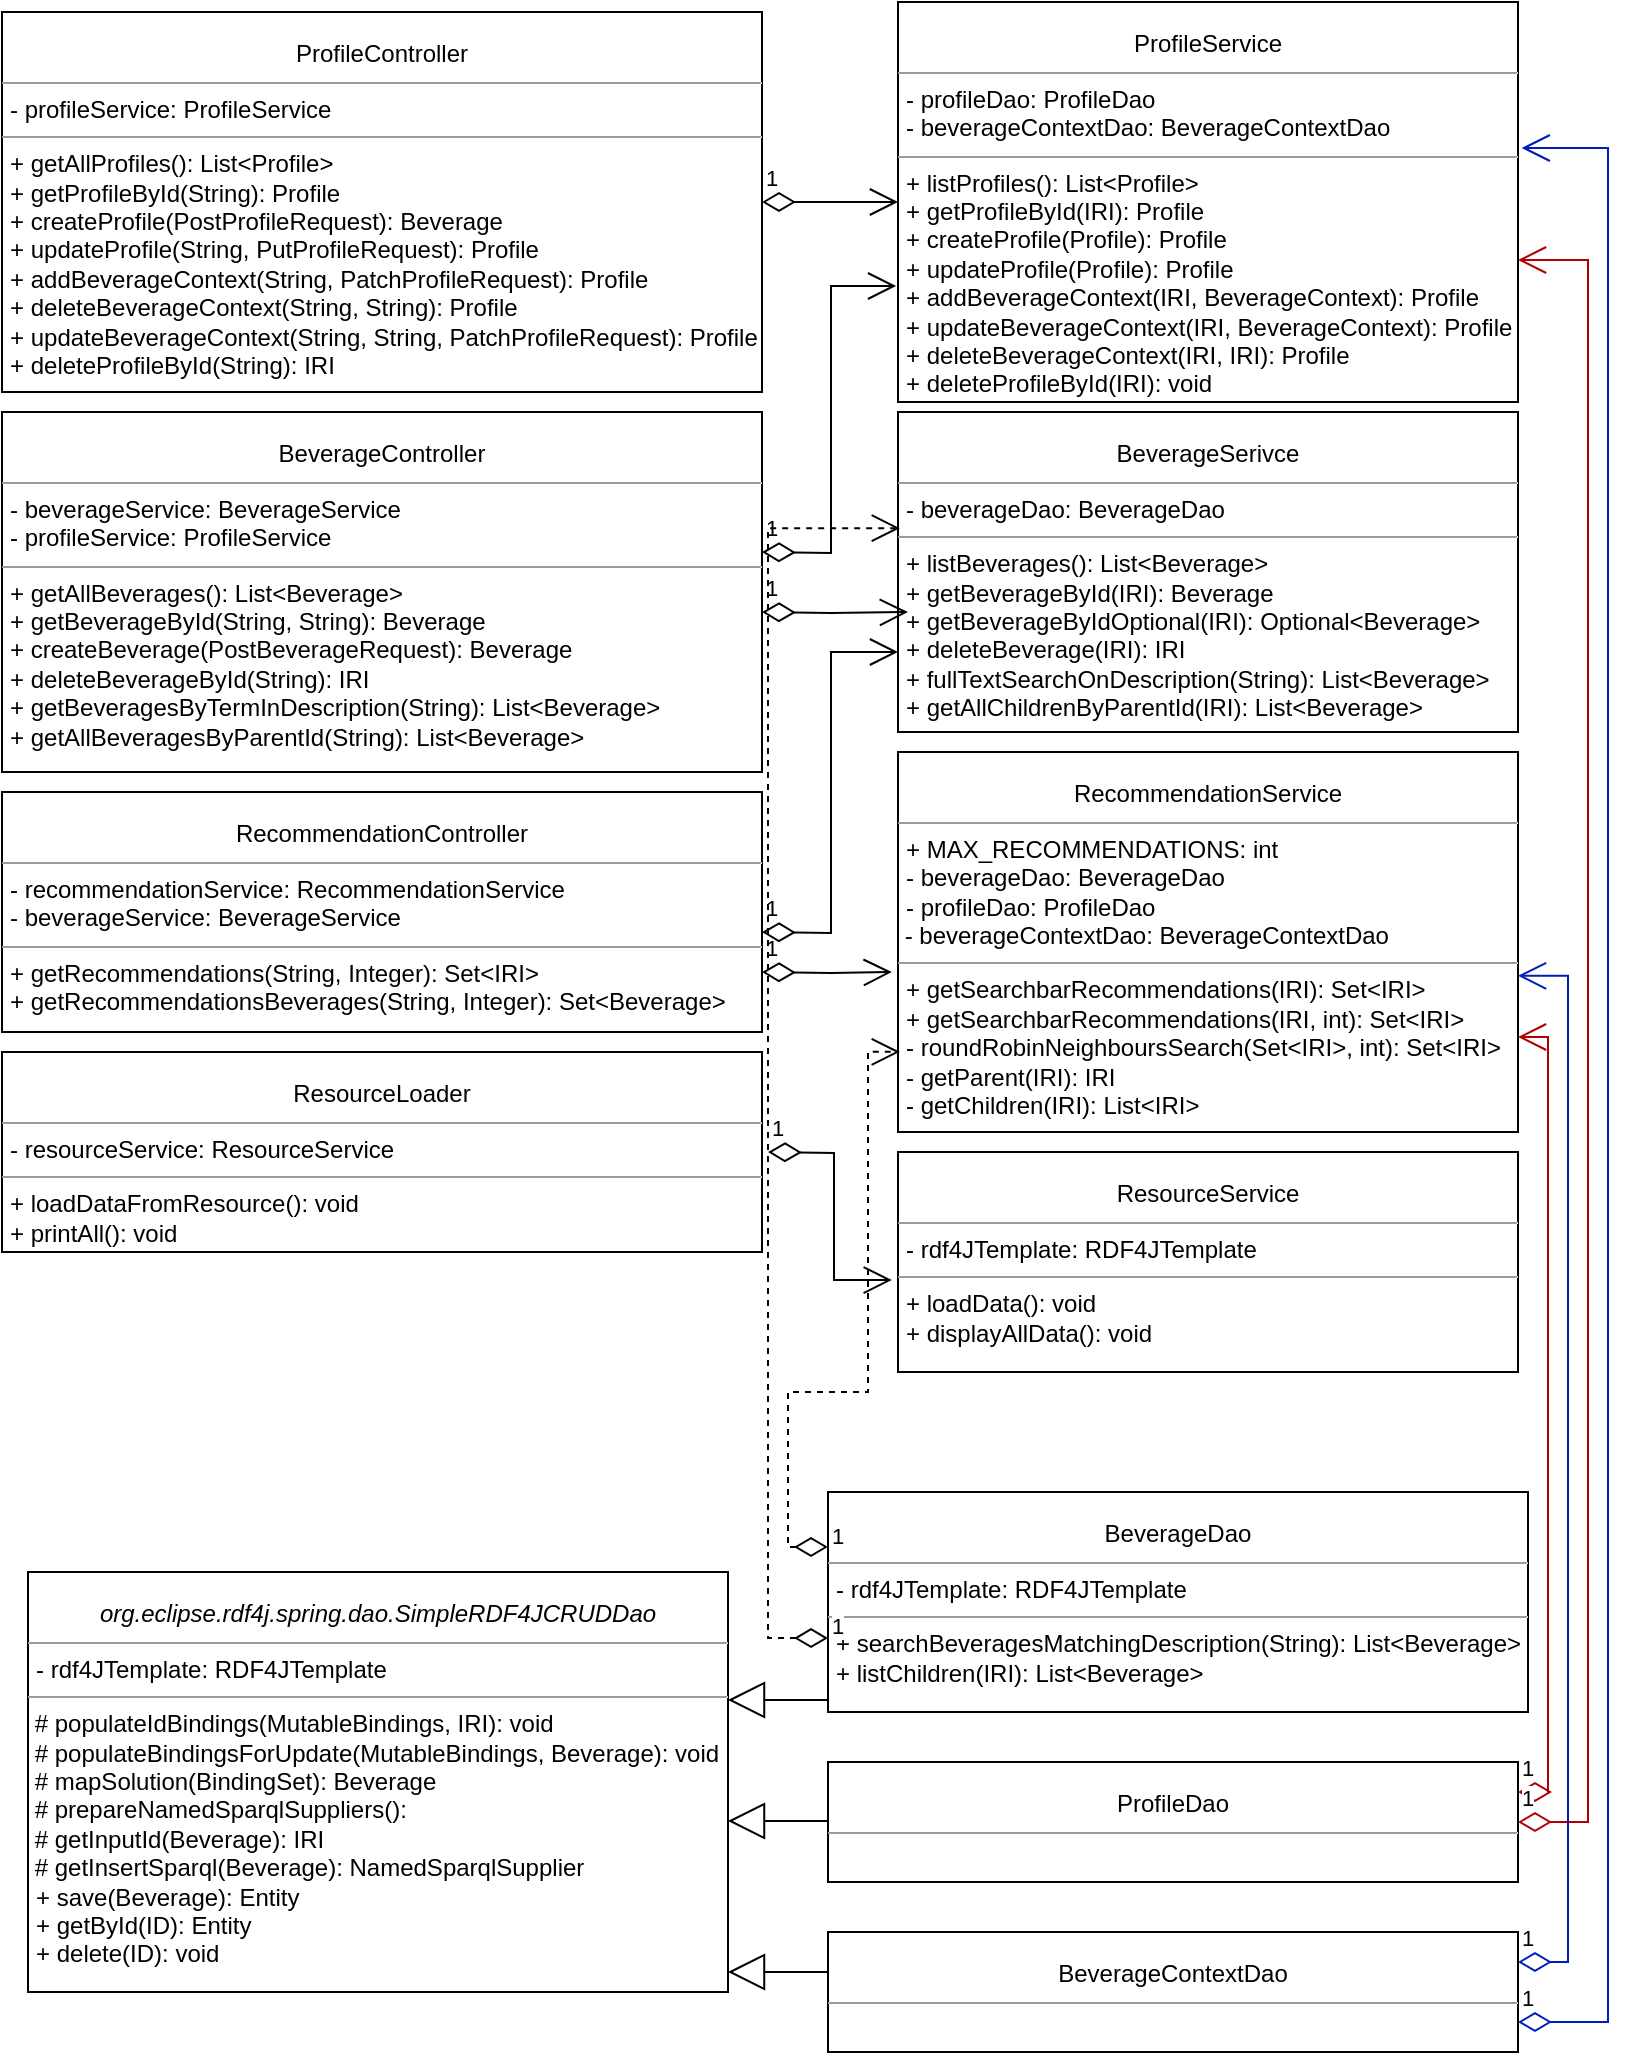 <mxfile version="15.8.3" type="device"><diagram name="Page-1" id="c4acf3e9-155e-7222-9cf6-157b1a14988f"><mxGraphModel dx="1426" dy="-349" grid="1" gridSize="10" guides="1" tooltips="1" connect="1" arrows="1" fold="1" page="1" pageScale="1" pageWidth="827" pageHeight="1169" background="none" math="0" shadow="0"><root><mxCell id="0"/><mxCell id="1" parent="0"/><mxCell id="BE0GaeONwnjkP1JuYPXw-1" value="&lt;div align=&quot;center&quot;&gt;&lt;br&gt;&lt;/div&gt;&lt;div align=&quot;center&quot;&gt;BeverageController&lt;/div&gt;&lt;hr size=&quot;1&quot;&gt;&lt;p style=&quot;margin: 0px ; margin-left: 4px&quot;&gt;- beverageService: BeverageService&lt;/p&gt;&lt;p style=&quot;margin: 0px ; margin-left: 4px&quot;&gt;- profileService: ProfileService&lt;br&gt;&lt;/p&gt;&lt;hr size=&quot;1&quot;&gt;&lt;p style=&quot;margin: 0px ; margin-left: 4px&quot;&gt;+ getAllBeverages(): List&amp;lt;Beverage&amp;gt;&lt;br&gt;+ getBeverageById(String, String): Beverage&lt;/p&gt;&lt;p style=&quot;margin: 0px ; margin-left: 4px&quot;&gt;+ createBeverage(PostBeverageRequest): Beverage&lt;/p&gt;&lt;p style=&quot;margin: 0px ; margin-left: 4px&quot;&gt;+ deleteBeverageById(String): IRI&lt;/p&gt;&lt;p style=&quot;margin: 0px ; margin-left: 4px&quot;&gt;+ getBeveragesByTermInDescription(String): List&amp;lt;Beverage&amp;gt;&lt;/p&gt;&lt;p style=&quot;margin: 0px ; margin-left: 4px&quot;&gt;+ getAllBeveragesByParentId(String): List&amp;lt;Beverage&amp;gt;&lt;br&gt;&lt;/p&gt;" style="verticalAlign=top;align=left;overflow=fill;fontSize=12;fontFamily=Helvetica;html=1;rounded=0;shadow=0;comic=0;labelBackgroundColor=none;strokeWidth=1" vertex="1" parent="1"><mxGeometry x="7" y="1380" width="380" height="180" as="geometry"/></mxCell><mxCell id="BE0GaeONwnjkP1JuYPXw-2" value="&lt;div align=&quot;center&quot;&gt;&lt;br&gt;&lt;/div&gt;&lt;div align=&quot;center&quot;&gt;BeverageSerivce&lt;/div&gt;&lt;hr size=&quot;1&quot;&gt;&lt;p style=&quot;margin: 0px ; margin-left: 4px&quot;&gt;- beverageDao: BeverageDao&lt;/p&gt;&lt;hr size=&quot;1&quot;&gt;&lt;p style=&quot;margin: 0px ; margin-left: 4px&quot;&gt;+ listBeverages(): List&amp;lt;Beverage&amp;gt;&lt;br&gt;+ getBeverageById(IRI): Beverage&lt;/p&gt;&lt;p style=&quot;margin: 0px ; margin-left: 4px&quot;&gt;+ getBeverageByIdOptional(IRI): Optional&amp;lt;Beverage&amp;gt;&lt;/p&gt;&lt;p style=&quot;margin: 0px ; margin-left: 4px&quot;&gt;+ deleteBeverage(IRI): IRI&lt;/p&gt;&lt;p style=&quot;margin: 0px ; margin-left: 4px&quot;&gt;+ fullTextSearchOnDescription(String): List&amp;lt;Beverage&amp;gt;&lt;/p&gt;&lt;p style=&quot;margin: 0px ; margin-left: 4px&quot;&gt;+ getAllChildrenByParentId(IRI): List&amp;lt;Beverage&amp;gt;&lt;br&gt;&lt;/p&gt;" style="verticalAlign=top;align=left;overflow=fill;fontSize=12;fontFamily=Helvetica;html=1;rounded=0;shadow=0;comic=0;labelBackgroundColor=none;strokeWidth=1" vertex="1" parent="1"><mxGeometry x="455" y="1380" width="310" height="160" as="geometry"/></mxCell><mxCell id="BE0GaeONwnjkP1JuYPXw-3" value="&lt;div align=&quot;center&quot;&gt;&lt;br&gt;&lt;/div&gt;&lt;div align=&quot;center&quot;&gt;ProfileService&lt;/div&gt;&lt;hr size=&quot;1&quot;&gt;&lt;p style=&quot;margin: 0px ; margin-left: 4px&quot;&gt;- profileDao: ProfileDao&lt;/p&gt;&lt;p style=&quot;margin: 0px ; margin-left: 4px&quot;&gt;- beverageContextDao: BeverageContextDao&lt;br&gt;&lt;/p&gt;&lt;hr size=&quot;1&quot;&gt;&lt;p style=&quot;margin: 0px ; margin-left: 4px&quot;&gt;+ listProfiles(): List&amp;lt;Profile&amp;gt;&lt;br&gt;+ getProfileById(IRI): Profile&lt;br&gt;&lt;/p&gt;&lt;p style=&quot;margin: 0px ; margin-left: 4px&quot;&gt;+ createProfile(Profile): Profile&lt;/p&gt;&lt;p style=&quot;margin: 0px ; margin-left: 4px&quot;&gt;+ updateProfile(Profile): Profile&lt;/p&gt;&lt;p style=&quot;margin: 0px ; margin-left: 4px&quot;&gt;+ addBeverageContext(IRI, BeverageContext): Profile&lt;/p&gt;&lt;p style=&quot;margin: 0px ; margin-left: 4px&quot;&gt;+ updateBeverageContext(IRI, BeverageContext): Profile&lt;/p&gt;&lt;p style=&quot;margin: 0px ; margin-left: 4px&quot;&gt;+ deleteBeverageContext(IRI, IRI): Profile&lt;/p&gt;&lt;p style=&quot;margin: 0px ; margin-left: 4px&quot;&gt;+ deleteProfileById(IRI): void&lt;br&gt;&lt;/p&gt;" style="verticalAlign=top;align=left;overflow=fill;fontSize=12;fontFamily=Helvetica;html=1;rounded=0;shadow=0;comic=0;labelBackgroundColor=none;strokeWidth=1" vertex="1" parent="1"><mxGeometry x="455" y="1175" width="310" height="200" as="geometry"/></mxCell><mxCell id="BE0GaeONwnjkP1JuYPXw-4" value="&lt;div align=&quot;center&quot;&gt;&lt;br&gt;&lt;/div&gt;&lt;div align=&quot;center&quot;&gt;RecommendationService&lt;/div&gt;&lt;hr size=&quot;1&quot;&gt;&lt;p style=&quot;margin: 0px ; margin-left: 4px&quot;&gt;+ MAX_RECOMMENDATIONS: int&lt;br&gt;&lt;/p&gt;&lt;p style=&quot;margin: 0px ; margin-left: 4px&quot;&gt;- beverageDao: BeverageDao&lt;/p&gt;&lt;p style=&quot;margin: 0px ; margin-left: 4px&quot;&gt;- profileDao: ProfileDao&lt;/p&gt;&amp;nbsp;- beverageContextDao: BeverageContextDao&lt;hr size=&quot;1&quot;&gt;&lt;p style=&quot;margin: 0px ; margin-left: 4px&quot;&gt;+ getSearchbarRecommendations(IRI): Set&amp;lt;IRI&amp;gt;&lt;br&gt;+ getSearchbarRecommendations(IRI, int): Set&amp;lt;IRI&amp;gt;&lt;/p&gt;&lt;p style=&quot;margin: 0px ; margin-left: 4px&quot;&gt;- roundRobinNeighboursSearch(Set&amp;lt;IRI&amp;gt;, int): Set&amp;lt;IRI&amp;gt;&lt;/p&gt;&lt;p style=&quot;margin: 0px ; margin-left: 4px&quot;&gt;- getParent(IRI): IRI&lt;/p&gt;&lt;p style=&quot;margin: 0px ; margin-left: 4px&quot;&gt;- getChildren(IRI): List&amp;lt;IRI&amp;gt;&lt;/p&gt;&lt;p style=&quot;margin: 0px ; margin-left: 4px&quot;&gt;&lt;br&gt;&lt;/p&gt;" style="verticalAlign=top;align=left;overflow=fill;fontSize=12;fontFamily=Helvetica;html=1;rounded=0;shadow=0;comic=0;labelBackgroundColor=none;strokeWidth=1" vertex="1" parent="1"><mxGeometry x="455" y="1550" width="310" height="190" as="geometry"/></mxCell><mxCell id="BE0GaeONwnjkP1JuYPXw-5" value="&lt;div align=&quot;center&quot;&gt;&lt;br&gt;&lt;/div&gt;&lt;div align=&quot;center&quot;&gt;ResourceService&lt;/div&gt;&lt;hr size=&quot;1&quot;&gt;&lt;p style=&quot;margin: 0px ; margin-left: 4px&quot;&gt;- rdf4JTemplate: RDF4JTemplate&lt;/p&gt;&lt;hr size=&quot;1&quot;&gt;&lt;p style=&quot;margin: 0px ; margin-left: 4px&quot;&gt;+ loadData(): void&lt;br&gt;+ displayAllData(): void&lt;/p&gt;&lt;br&gt;&lt;p style=&quot;margin: 0px ; margin-left: 4px&quot;&gt;&lt;br&gt;&lt;/p&gt;" style="verticalAlign=top;align=left;overflow=fill;fontSize=12;fontFamily=Helvetica;html=1;rounded=0;shadow=0;comic=0;labelBackgroundColor=none;strokeWidth=1" vertex="1" parent="1"><mxGeometry x="455" y="1750" width="310" height="110" as="geometry"/></mxCell><mxCell id="BE0GaeONwnjkP1JuYPXw-6" value="&lt;div align=&quot;center&quot;&gt;&lt;br&gt;&lt;/div&gt;&lt;div align=&quot;center&quot;&gt;ProfileController&lt;/div&gt;&lt;hr size=&quot;1&quot;&gt;&lt;p style=&quot;margin: 0px ; margin-left: 4px&quot;&gt;- profileService: ProfileService&lt;/p&gt;&lt;hr size=&quot;1&quot;&gt;&lt;p style=&quot;margin: 0px ; margin-left: 4px&quot;&gt;+ getAllProfiles(): List&amp;lt;Profile&amp;gt;&lt;br&gt;+ getProfileById(String): Profile&lt;/p&gt;&lt;p style=&quot;margin: 0px ; margin-left: 4px&quot;&gt;+ createProfile(PostProfileRequest): Beverage&lt;/p&gt;&lt;p style=&quot;margin: 0px ; margin-left: 4px&quot;&gt;+ updateProfile(String, PutProfileRequest): Profile&lt;/p&gt;&lt;p style=&quot;margin: 0px ; margin-left: 4px&quot;&gt;+ addBeverageContext(String, PatchProfileRequest): Profile&lt;br&gt;&lt;/p&gt;&lt;p style=&quot;margin: 0px ; margin-left: 4px&quot;&gt;+ deleteBeverageContext(String, String): Profile&lt;br&gt;&lt;/p&gt;&lt;p style=&quot;margin: 0px ; margin-left: 4px&quot;&gt;+ updateBeverageContext(String, String, PatchProfileRequest): Profile&lt;br&gt;&lt;/p&gt;&lt;p style=&quot;margin: 0px ; margin-left: 4px&quot;&gt;+ deleteProfileById(String): IRI&lt;br&gt;&lt;/p&gt;&lt;div&gt;&lt;br&gt;&lt;/div&gt;" style="verticalAlign=top;align=left;overflow=fill;fontSize=12;fontFamily=Helvetica;html=1;rounded=0;shadow=0;comic=0;labelBackgroundColor=none;strokeWidth=1" vertex="1" parent="1"><mxGeometry x="7" y="1180" width="380" height="190" as="geometry"/></mxCell><mxCell id="BE0GaeONwnjkP1JuYPXw-7" value="&lt;div align=&quot;center&quot;&gt;&lt;br&gt;&lt;/div&gt;&lt;div align=&quot;center&quot;&gt;RecommendationController&lt;/div&gt;&lt;hr size=&quot;1&quot;&gt;&lt;p style=&quot;margin: 0px ; margin-left: 4px&quot;&gt;- recommendationService: RecommendationService&lt;/p&gt;&lt;p style=&quot;margin: 0px ; margin-left: 4px&quot;&gt;- beverageService: BeverageService&lt;br&gt;&lt;/p&gt;&lt;hr size=&quot;1&quot;&gt;&lt;p style=&quot;margin: 0px ; margin-left: 4px&quot;&gt;+ getRecommendations(String, Integer): Set&amp;lt;IRI&amp;gt;&lt;br&gt;+ getRecommendationsBeverages(String, Integer): Set&amp;lt;Beverage&amp;gt;&lt;/p&gt;&lt;div&gt;&lt;br&gt;&lt;/div&gt;" style="verticalAlign=top;align=left;overflow=fill;fontSize=12;fontFamily=Helvetica;html=1;rounded=0;shadow=0;comic=0;labelBackgroundColor=none;strokeWidth=1" vertex="1" parent="1"><mxGeometry x="7" y="1570" width="380" height="120" as="geometry"/></mxCell><mxCell id="BE0GaeONwnjkP1JuYPXw-8" value="&lt;div align=&quot;center&quot;&gt;&lt;br&gt;&lt;/div&gt;&lt;div align=&quot;center&quot;&gt;ResourceLoader&lt;/div&gt;&lt;hr size=&quot;1&quot;&gt;&lt;p style=&quot;margin: 0px ; margin-left: 4px&quot;&gt;- resourceService: ResourceService&lt;/p&gt;&lt;hr size=&quot;1&quot;&gt;&lt;p style=&quot;margin: 0px ; margin-left: 4px&quot;&gt;+ loadDataFromResource(): void&lt;br&gt;+ printAll(): void&lt;/p&gt;&lt;div&gt;&lt;br&gt;&lt;/div&gt;" style="verticalAlign=top;align=left;overflow=fill;fontSize=12;fontFamily=Helvetica;html=1;rounded=0;shadow=0;comic=0;labelBackgroundColor=none;strokeWidth=1" vertex="1" parent="1"><mxGeometry x="7" y="1700" width="380" height="100" as="geometry"/></mxCell><mxCell id="BE0GaeONwnjkP1JuYPXw-9" value="&lt;div align=&quot;center&quot;&gt;&lt;br&gt;&lt;/div&gt;&lt;div align=&quot;center&quot;&gt;BeverageDao&lt;/div&gt;&lt;hr size=&quot;1&quot;&gt;&lt;p style=&quot;margin: 0px ; margin-left: 4px&quot;&gt;- rdf4JTemplate: RDF4JTemplate&lt;/p&gt;&lt;hr size=&quot;1&quot;&gt;&lt;p style=&quot;margin: 0px ; margin-left: 4px&quot;&gt;+ searchBeveragesMatchingDescription(String): List&amp;lt;Beverage&amp;gt;&lt;/p&gt;&lt;p style=&quot;margin: 0px ; margin-left: 4px&quot;&gt;+ listChildren(IRI): List&amp;lt;Beverage&amp;gt;&lt;/p&gt;&lt;p style=&quot;margin: 0px ; margin-left: 4px&quot;&gt;&lt;br&gt;&lt;/p&gt;" style="verticalAlign=top;align=left;overflow=fill;fontSize=12;fontFamily=Helvetica;html=1;rounded=0;shadow=0;comic=0;labelBackgroundColor=none;strokeWidth=1" vertex="1" parent="1"><mxGeometry x="420" y="1920" width="350" height="110" as="geometry"/></mxCell><mxCell id="BE0GaeONwnjkP1JuYPXw-10" value="&lt;div align=&quot;center&quot;&gt;&lt;br&gt;&lt;/div&gt;&lt;div align=&quot;center&quot;&gt;&lt;i&gt;org.eclipse.rdf4j.spring.dao.SimpleRDF4JCRUDDao&lt;/i&gt;&lt;/div&gt;&lt;hr size=&quot;1&quot;&gt;&lt;p style=&quot;margin: 0px ; margin-left: 4px&quot;&gt;- rdf4JTemplate: RDF4JTemplate&lt;/p&gt;&lt;hr size=&quot;1&quot;&gt;&amp;nbsp;# populateIdBindings(MutableBindings, IRI): void&lt;br&gt;&amp;nbsp;# populateBindingsForUpdate(MutableBindings, Beverage): void&lt;br&gt;&amp;nbsp;# mapSolution(BindingSet): Beverage&lt;br&gt;&amp;nbsp;# prepareNamedSparqlSuppliers(): &lt;br&gt;&amp;nbsp;# getInputId(Beverage): IRI&lt;br&gt;&amp;nbsp;# getInsertSparql(Beverage): NamedSparqlSupplier&lt;p style=&quot;margin: 0px ; margin-left: 4px&quot;&gt;+ save(Beverage): Entity&lt;/p&gt;&lt;p style=&quot;margin: 0px ; margin-left: 4px&quot;&gt;+ getById(ID): Entity&lt;br&gt;&lt;/p&gt;&lt;p style=&quot;margin: 0px ; margin-left: 4px&quot;&gt;+ delete(ID): void&lt;br&gt;&lt;/p&gt;&lt;p style=&quot;margin: 0px ; margin-left: 4px&quot;&gt;&lt;br&gt;&lt;/p&gt;" style="verticalAlign=top;align=left;overflow=fill;fontSize=12;fontFamily=Helvetica;html=1;rounded=0;shadow=0;comic=0;labelBackgroundColor=none;strokeWidth=1" vertex="1" parent="1"><mxGeometry x="20" y="1960" width="350" height="210" as="geometry"/></mxCell><mxCell id="BE0GaeONwnjkP1JuYPXw-11" value="&lt;div align=&quot;center&quot;&gt;&lt;br&gt;&lt;/div&gt;&lt;div align=&quot;center&quot;&gt;ProfileDao&lt;/div&gt;&lt;hr size=&quot;1&quot;&gt;&lt;p style=&quot;margin: 0px ; margin-left: 4px&quot;&gt;&lt;br&gt;&lt;/p&gt;&lt;hr size=&quot;1&quot;&gt;&lt;p style=&quot;margin: 0px ; margin-left: 4px&quot;&gt;&lt;br&gt;&lt;/p&gt;&lt;p style=&quot;margin: 0px ; margin-left: 4px&quot;&gt;&lt;br&gt;&lt;/p&gt;" style="verticalAlign=top;align=left;overflow=fill;fontSize=12;fontFamily=Helvetica;html=1;rounded=0;shadow=0;comic=0;labelBackgroundColor=none;strokeWidth=1" vertex="1" parent="1"><mxGeometry x="420" y="2055" width="345" height="60" as="geometry"/></mxCell><mxCell id="BE0GaeONwnjkP1JuYPXw-12" value="&lt;div align=&quot;center&quot;&gt;&lt;br&gt;&lt;/div&gt;&lt;div align=&quot;center&quot;&gt;BeverageContextDao&lt;/div&gt;&lt;hr size=&quot;1&quot;&gt;&lt;p style=&quot;margin: 0px ; margin-left: 4px&quot;&gt;&lt;br&gt;&lt;/p&gt;&lt;hr size=&quot;1&quot;&gt;&lt;p style=&quot;margin: 0px ; margin-left: 4px&quot;&gt;&lt;br&gt;&lt;/p&gt;&lt;p style=&quot;margin: 0px ; margin-left: 4px&quot;&gt;&lt;br&gt;&lt;/p&gt;" style="verticalAlign=top;align=left;overflow=fill;fontSize=12;fontFamily=Helvetica;html=1;rounded=0;shadow=0;comic=0;labelBackgroundColor=none;strokeWidth=1" vertex="1" parent="1"><mxGeometry x="420" y="2140" width="345" height="60" as="geometry"/></mxCell><mxCell id="BE0GaeONwnjkP1JuYPXw-13" value="1" style="endArrow=open;html=1;endSize=12;startArrow=diamondThin;startSize=14;startFill=0;edgeStyle=orthogonalEdgeStyle;align=left;verticalAlign=bottom;rounded=0;exitX=1;exitY=0.5;exitDx=0;exitDy=0;" edge="1" parent="1" source="BE0GaeONwnjkP1JuYPXw-6" target="BE0GaeONwnjkP1JuYPXw-3"><mxGeometry x="-1" y="3" relative="1" as="geometry"><mxPoint x="320" y="1600" as="sourcePoint"/><mxPoint x="480" y="1600" as="targetPoint"/></mxGeometry></mxCell><mxCell id="BE0GaeONwnjkP1JuYPXw-14" value="1" style="endArrow=open;html=1;endSize=12;startArrow=diamondThin;startSize=14;startFill=0;edgeStyle=orthogonalEdgeStyle;align=left;verticalAlign=bottom;rounded=0;exitX=1;exitY=0.5;exitDx=0;exitDy=0;entryX=0.016;entryY=0.625;entryDx=0;entryDy=0;entryPerimeter=0;" edge="1" parent="1" target="BE0GaeONwnjkP1JuYPXw-2"><mxGeometry x="-1" y="3" relative="1" as="geometry"><mxPoint x="387" y="1480" as="sourcePoint"/><mxPoint x="430" y="1480" as="targetPoint"/></mxGeometry></mxCell><mxCell id="BE0GaeONwnjkP1JuYPXw-15" value="1" style="endArrow=open;html=1;endSize=12;startArrow=diamondThin;startSize=14;startFill=0;edgeStyle=orthogonalEdgeStyle;align=left;verticalAlign=bottom;rounded=0;exitX=1;exitY=0.5;exitDx=0;exitDy=0;entryX=-0.003;entryY=0.71;entryDx=0;entryDy=0;entryPerimeter=0;" edge="1" parent="1" target="BE0GaeONwnjkP1JuYPXw-3"><mxGeometry x="-1" y="3" relative="1" as="geometry"><mxPoint x="387" y="1450" as="sourcePoint"/><mxPoint x="510" y="1450" as="targetPoint"/></mxGeometry></mxCell><mxCell id="BE0GaeONwnjkP1JuYPXw-16" value="1" style="endArrow=open;html=1;endSize=12;startArrow=diamondThin;startSize=14;startFill=0;edgeStyle=orthogonalEdgeStyle;align=left;verticalAlign=bottom;rounded=0;exitX=1;exitY=0.5;exitDx=0;exitDy=0;entryX=-0.01;entryY=0.579;entryDx=0;entryDy=0;entryPerimeter=0;" edge="1" parent="1" target="BE0GaeONwnjkP1JuYPXw-4"><mxGeometry x="-1" y="3" relative="1" as="geometry"><mxPoint x="387" y="1660" as="sourcePoint"/><mxPoint x="440" y="1660" as="targetPoint"/></mxGeometry></mxCell><mxCell id="BE0GaeONwnjkP1JuYPXw-17" value="1" style="endArrow=open;html=1;endSize=12;startArrow=diamondThin;startSize=14;startFill=0;edgeStyle=orthogonalEdgeStyle;align=left;verticalAlign=bottom;rounded=0;exitX=1;exitY=0.5;exitDx=0;exitDy=0;entryX=0;entryY=0.75;entryDx=0;entryDy=0;" edge="1" parent="1" target="BE0GaeONwnjkP1JuYPXw-2"><mxGeometry x="-1" y="3" relative="1" as="geometry"><mxPoint x="387" y="1640" as="sourcePoint"/><mxPoint x="510" y="1640" as="targetPoint"/></mxGeometry></mxCell><mxCell id="BE0GaeONwnjkP1JuYPXw-18" value="1" style="endArrow=open;html=1;endSize=12;startArrow=diamondThin;startSize=14;startFill=0;edgeStyle=orthogonalEdgeStyle;align=left;verticalAlign=bottom;rounded=0;exitX=1;exitY=0.5;exitDx=0;exitDy=0;entryX=-0.01;entryY=0.582;entryDx=0;entryDy=0;entryPerimeter=0;" edge="1" parent="1" target="BE0GaeONwnjkP1JuYPXw-5"><mxGeometry x="-1" y="3" relative="1" as="geometry"><mxPoint x="390" y="1750" as="sourcePoint"/><mxPoint x="513" y="1750" as="targetPoint"/></mxGeometry></mxCell><mxCell id="BE0GaeONwnjkP1JuYPXw-19" value="1" style="endArrow=open;html=1;endSize=12;startArrow=diamondThin;startSize=14;startFill=0;edgeStyle=orthogonalEdgeStyle;align=left;verticalAlign=bottom;rounded=0;exitX=1;exitY=0.25;exitDx=0;exitDy=0;entryX=1;entryY=0.75;entryDx=0;entryDy=0;fillColor=#e51400;strokeColor=#B20000;" edge="1" parent="1" source="BE0GaeONwnjkP1JuYPXw-11" target="BE0GaeONwnjkP1JuYPXw-4"><mxGeometry x="-1" y="3" relative="1" as="geometry"><mxPoint x="290" y="1880" as="sourcePoint"/><mxPoint x="413" y="1880" as="targetPoint"/><Array as="points"><mxPoint x="780" y="2070"/><mxPoint x="780" y="1693"/></Array></mxGeometry></mxCell><mxCell id="BE0GaeONwnjkP1JuYPXw-20" value="1" style="endArrow=open;html=1;endSize=12;startArrow=diamondThin;startSize=14;startFill=0;edgeStyle=orthogonalEdgeStyle;align=left;verticalAlign=bottom;rounded=0;exitX=1;exitY=0.5;exitDx=0;exitDy=0;entryX=1;entryY=0.645;entryDx=0;entryDy=0;entryPerimeter=0;fillColor=#e51400;strokeColor=#B20000;" edge="1" parent="1" source="BE0GaeONwnjkP1JuYPXw-11" target="BE0GaeONwnjkP1JuYPXw-3"><mxGeometry x="-1" y="3" relative="1" as="geometry"><mxPoint x="660" y="2020" as="sourcePoint"/><mxPoint x="783" y="2020" as="targetPoint"/><Array as="points"><mxPoint x="800" y="2085"/><mxPoint x="800" y="1304"/></Array></mxGeometry></mxCell><mxCell id="BE0GaeONwnjkP1JuYPXw-21" value="1" style="endArrow=open;html=1;endSize=12;startArrow=diamondThin;startSize=14;startFill=0;edgeStyle=orthogonalEdgeStyle;align=left;verticalAlign=bottom;rounded=0;exitX=1;exitY=0.25;exitDx=0;exitDy=0;entryX=1;entryY=0.589;entryDx=0;entryDy=0;entryPerimeter=0;fillColor=#0050ef;strokeColor=#001DBC;" edge="1" parent="1" source="BE0GaeONwnjkP1JuYPXw-12" target="BE0GaeONwnjkP1JuYPXw-4"><mxGeometry x="-1" y="3" relative="1" as="geometry"><mxPoint x="317" y="1900" as="sourcePoint"/><mxPoint x="440" y="1900" as="targetPoint"/><Array as="points"><mxPoint x="790" y="2155"/><mxPoint x="790" y="1662"/></Array></mxGeometry></mxCell><mxCell id="BE0GaeONwnjkP1JuYPXw-27" value="1" style="endArrow=open;html=1;endSize=12;startArrow=diamondThin;startSize=14;startFill=0;edgeStyle=orthogonalEdgeStyle;align=left;verticalAlign=bottom;rounded=0;exitX=1;exitY=0.75;exitDx=0;exitDy=0;entryX=1.006;entryY=0.365;entryDx=0;entryDy=0;entryPerimeter=0;fillColor=#0050ef;strokeColor=#001DBC;" edge="1" parent="1" source="BE0GaeONwnjkP1JuYPXw-12" target="BE0GaeONwnjkP1JuYPXw-3"><mxGeometry x="-1" y="3" relative="1" as="geometry"><mxPoint x="765" y="2033.1" as="sourcePoint"/><mxPoint x="765" y="1690.01" as="targetPoint"/><Array as="points"><mxPoint x="810" y="2185"/><mxPoint x="810" y="1248"/></Array></mxGeometry></mxCell><mxCell id="BE0GaeONwnjkP1JuYPXw-29" value="1" style="endArrow=open;html=1;endSize=12;startArrow=diamondThin;startSize=14;startFill=0;edgeStyle=orthogonalEdgeStyle;align=left;verticalAlign=bottom;rounded=0;strokeColor=#000000;dashed=1;exitX=0;exitY=0.25;exitDx=0;exitDy=0;entryX=0.003;entryY=0.789;entryDx=0;entryDy=0;entryPerimeter=0;" edge="1" parent="1" source="BE0GaeONwnjkP1JuYPXw-9" target="BE0GaeONwnjkP1JuYPXw-4"><mxGeometry x="-1" y="3" relative="1" as="geometry"><mxPoint x="197" y="1870" as="sourcePoint"/><mxPoint x="357" y="1870" as="targetPoint"/><Array as="points"><mxPoint x="400" y="1948"/><mxPoint x="400" y="1870"/><mxPoint x="440" y="1870"/><mxPoint x="440" y="1700"/></Array></mxGeometry></mxCell><mxCell id="BE0GaeONwnjkP1JuYPXw-31" value="1" style="endArrow=open;html=1;endSize=12;startArrow=diamondThin;startSize=14;startFill=0;edgeStyle=orthogonalEdgeStyle;align=left;verticalAlign=bottom;rounded=0;dashed=1;strokeColor=#000000;exitX=0;exitY=0.664;exitDx=0;exitDy=0;exitPerimeter=0;entryX=0.003;entryY=0.363;entryDx=0;entryDy=0;entryPerimeter=0;" edge="1" parent="1" source="BE0GaeONwnjkP1JuYPXw-9" target="BE0GaeONwnjkP1JuYPXw-2"><mxGeometry x="-1" y="3" relative="1" as="geometry"><mxPoint x="240" y="1880" as="sourcePoint"/><mxPoint x="400" y="1880" as="targetPoint"/><Array as="points"><mxPoint x="390" y="1993"/><mxPoint x="390" y="1438"/></Array></mxGeometry></mxCell><mxCell id="BE0GaeONwnjkP1JuYPXw-32" value="" style="endArrow=block;endSize=16;endFill=0;html=1;rounded=0;strokeColor=#000000;" edge="1" parent="1"><mxGeometry width="160" relative="1" as="geometry"><mxPoint x="420" y="2024" as="sourcePoint"/><mxPoint x="370" y="2024" as="targetPoint"/></mxGeometry></mxCell><mxCell id="BE0GaeONwnjkP1JuYPXw-33" value="" style="endArrow=block;endSize=16;endFill=0;html=1;rounded=0;strokeColor=#000000;" edge="1" parent="1"><mxGeometry width="160" relative="1" as="geometry"><mxPoint x="420" y="2084.5" as="sourcePoint"/><mxPoint x="370" y="2084.5" as="targetPoint"/></mxGeometry></mxCell><mxCell id="BE0GaeONwnjkP1JuYPXw-34" value="" style="endArrow=block;endSize=16;endFill=0;html=1;rounded=0;strokeColor=#000000;" edge="1" parent="1"><mxGeometry width="160" relative="1" as="geometry"><mxPoint x="420" y="2160" as="sourcePoint"/><mxPoint x="370" y="2160" as="targetPoint"/></mxGeometry></mxCell></root></mxGraphModel></diagram></mxfile>